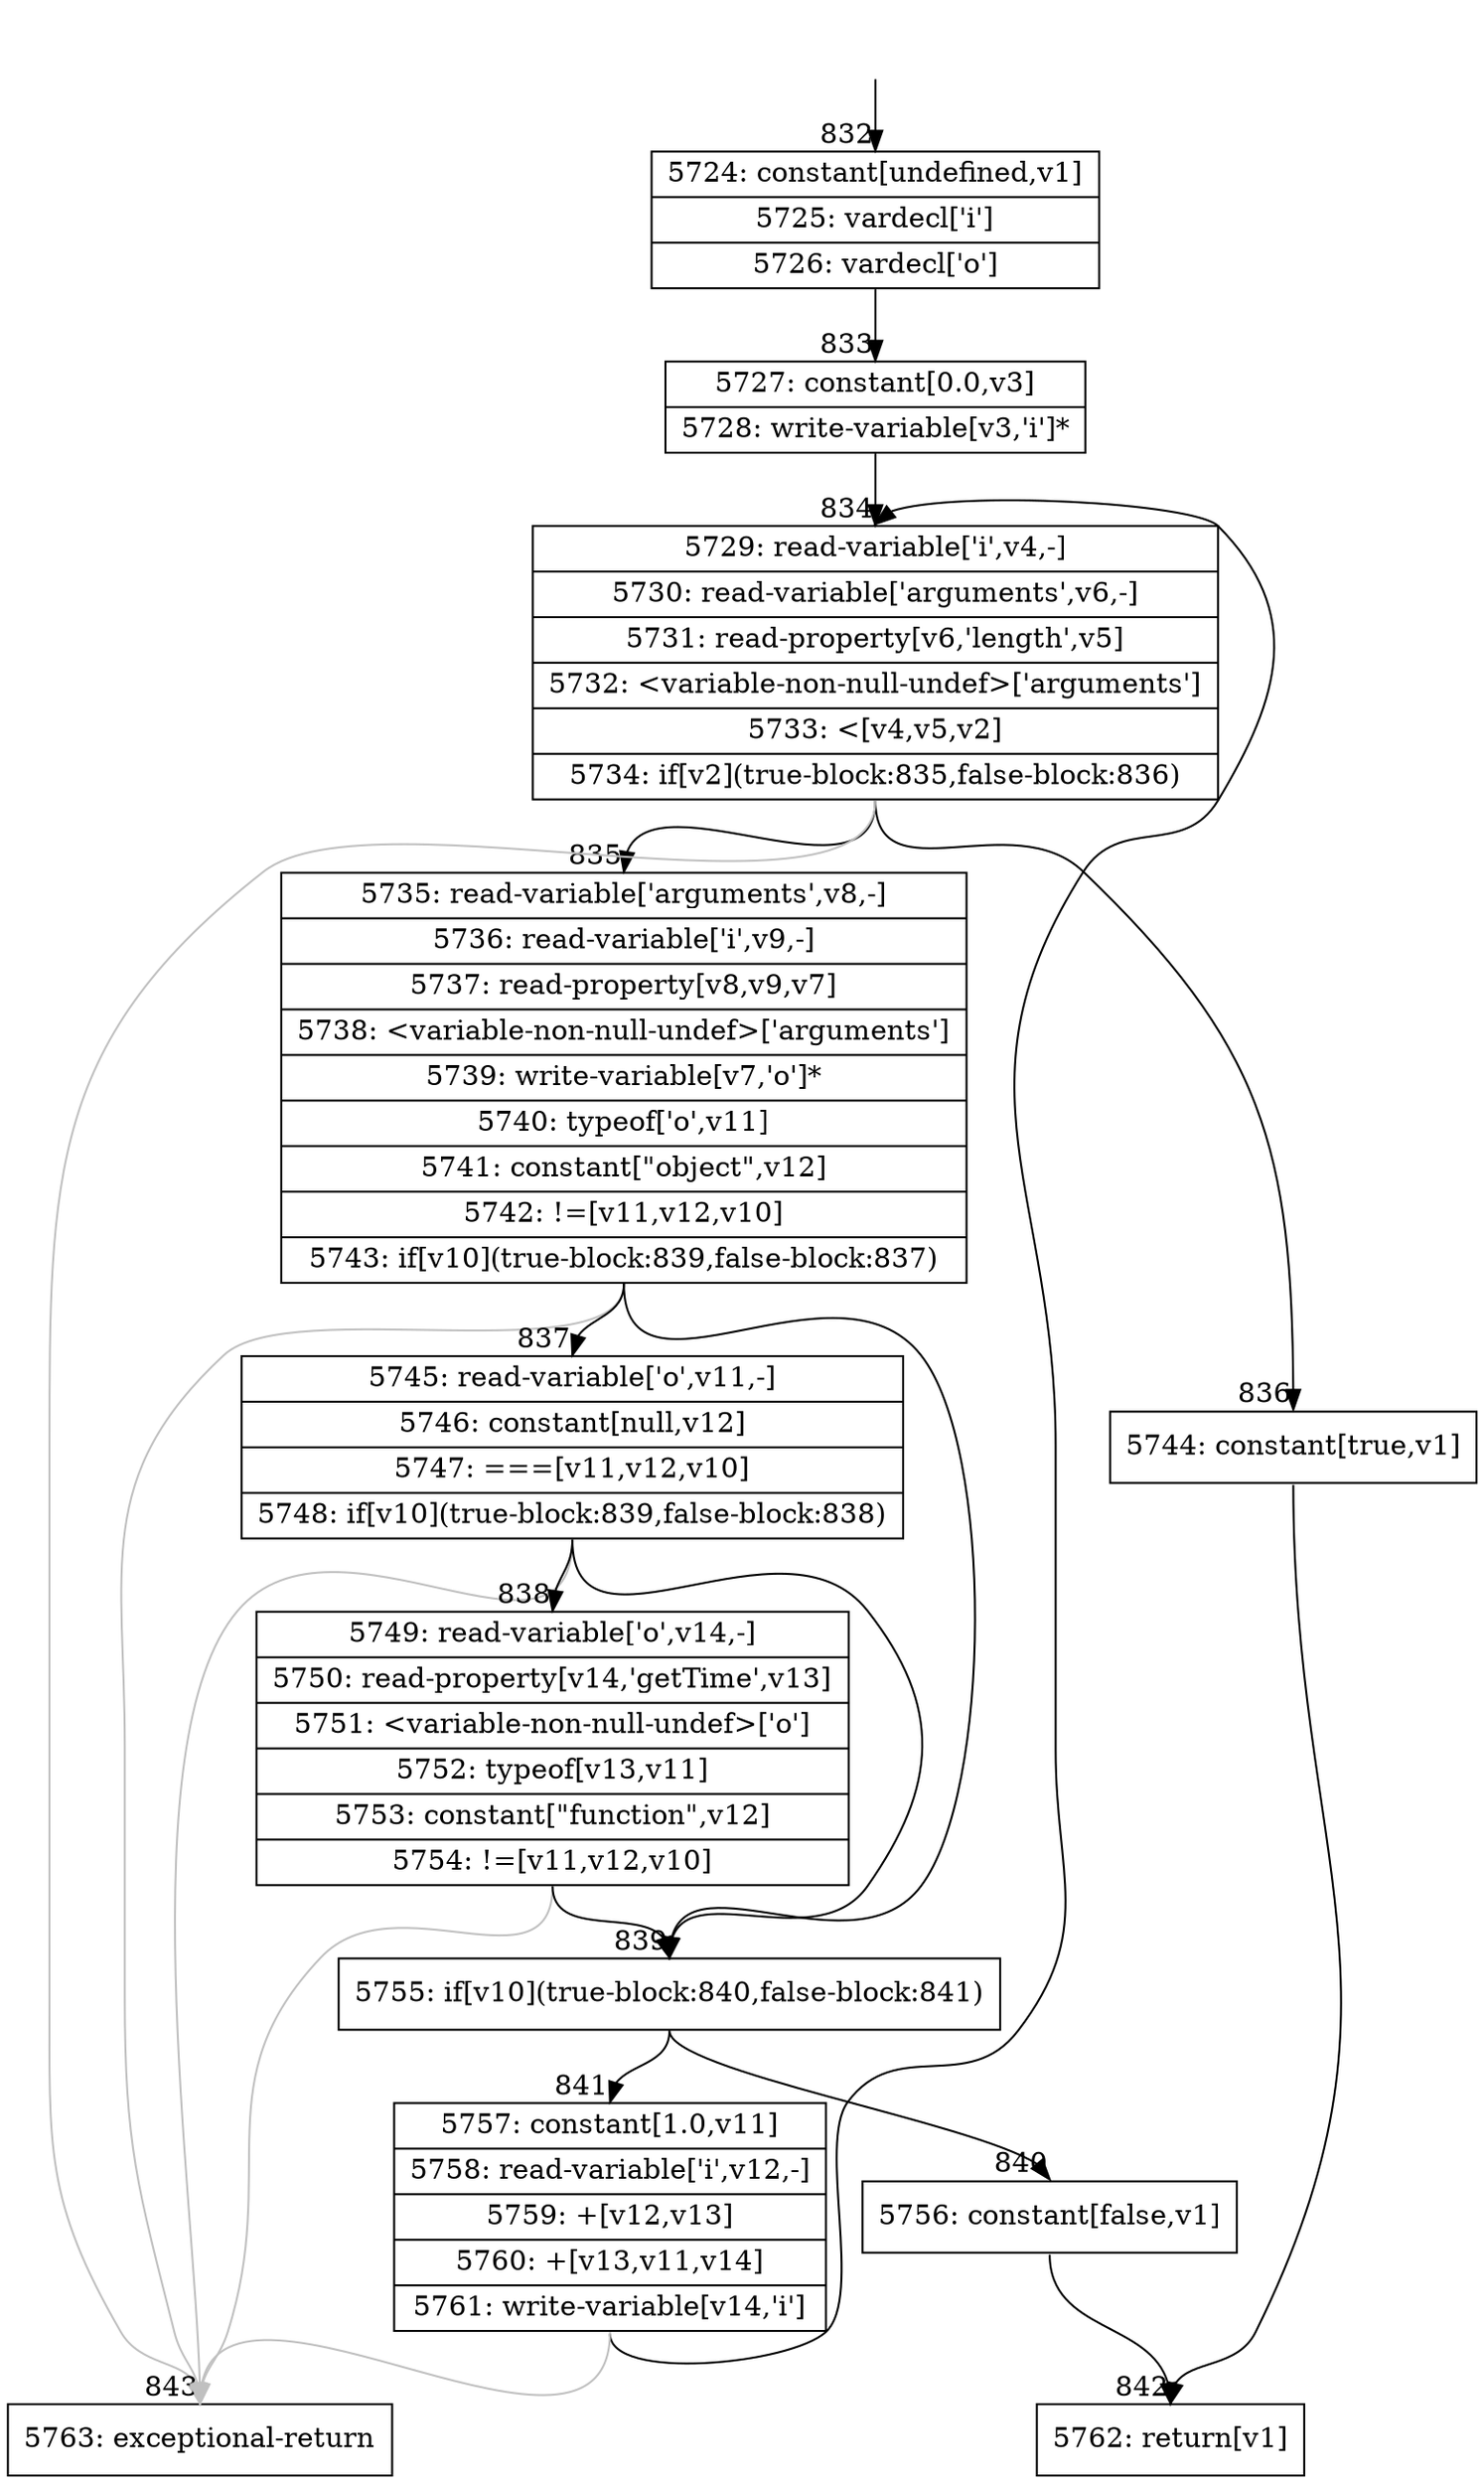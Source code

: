 digraph {
rankdir="TD"
BB_entry63[shape=none,label=""];
BB_entry63 -> BB832 [tailport=s, headport=n, headlabel="    832"]
BB832 [shape=record label="{5724: constant[undefined,v1]|5725: vardecl['i']|5726: vardecl['o']}" ] 
BB832 -> BB833 [tailport=s, headport=n, headlabel="      833"]
BB833 [shape=record label="{5727: constant[0.0,v3]|5728: write-variable[v3,'i']*}" ] 
BB833 -> BB834 [tailport=s, headport=n, headlabel="      834"]
BB834 [shape=record label="{5729: read-variable['i',v4,-]|5730: read-variable['arguments',v6,-]|5731: read-property[v6,'length',v5]|5732: \<variable-non-null-undef\>['arguments']|5733: \<[v4,v5,v2]|5734: if[v2](true-block:835,false-block:836)}" ] 
BB834 -> BB835 [tailport=s, headport=n, headlabel="      835"]
BB834 -> BB836 [tailport=s, headport=n, headlabel="      836"]
BB834 -> BB843 [tailport=s, headport=n, color=gray, headlabel="      843"]
BB835 [shape=record label="{5735: read-variable['arguments',v8,-]|5736: read-variable['i',v9,-]|5737: read-property[v8,v9,v7]|5738: \<variable-non-null-undef\>['arguments']|5739: write-variable[v7,'o']*|5740: typeof['o',v11]|5741: constant[\"object\",v12]|5742: !=[v11,v12,v10]|5743: if[v10](true-block:839,false-block:837)}" ] 
BB835 -> BB839 [tailport=s, headport=n, headlabel="      839"]
BB835 -> BB837 [tailport=s, headport=n, headlabel="      837"]
BB835 -> BB843 [tailport=s, headport=n, color=gray]
BB836 [shape=record label="{5744: constant[true,v1]}" ] 
BB836 -> BB842 [tailport=s, headport=n, headlabel="      842"]
BB837 [shape=record label="{5745: read-variable['o',v11,-]|5746: constant[null,v12]|5747: ===[v11,v12,v10]|5748: if[v10](true-block:839,false-block:838)}" ] 
BB837 -> BB839 [tailport=s, headport=n]
BB837 -> BB838 [tailport=s, headport=n, headlabel="      838"]
BB837 -> BB843 [tailport=s, headport=n, color=gray]
BB838 [shape=record label="{5749: read-variable['o',v14,-]|5750: read-property[v14,'getTime',v13]|5751: \<variable-non-null-undef\>['o']|5752: typeof[v13,v11]|5753: constant[\"function\",v12]|5754: !=[v11,v12,v10]}" ] 
BB838 -> BB839 [tailport=s, headport=n]
BB838 -> BB843 [tailport=s, headport=n, color=gray]
BB839 [shape=record label="{5755: if[v10](true-block:840,false-block:841)}" ] 
BB839 -> BB840 [tailport=s, headport=n, headlabel="      840"]
BB839 -> BB841 [tailport=s, headport=n, headlabel="      841"]
BB840 [shape=record label="{5756: constant[false,v1]}" ] 
BB840 -> BB842 [tailport=s, headport=n]
BB841 [shape=record label="{5757: constant[1.0,v11]|5758: read-variable['i',v12,-]|5759: +[v12,v13]|5760: +[v13,v11,v14]|5761: write-variable[v14,'i']}" ] 
BB841 -> BB834 [tailport=s, headport=n]
BB841 -> BB843 [tailport=s, headport=n, color=gray]
BB842 [shape=record label="{5762: return[v1]}" ] 
BB843 [shape=record label="{5763: exceptional-return}" ] 
//#$~ 322
}
